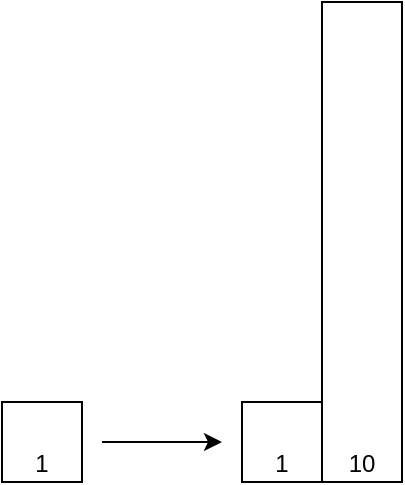 <mxfile version="22.1.11" type="device">
  <diagram name="페이지-1" id="j15THbkSNArLl6au_WYi">
    <mxGraphModel dx="1235" dy="-411" grid="1" gridSize="10" guides="1" tooltips="1" connect="1" arrows="1" fold="1" page="1" pageScale="1" pageWidth="827" pageHeight="1169" math="0" shadow="0">
      <root>
        <mxCell id="0" />
        <mxCell id="1" parent="0" />
        <mxCell id="b49IRltXHcFOzs0AzJ2W-33" value="1" style="rounded=0;whiteSpace=wrap;html=1;verticalAlign=bottom;" parent="1" vertex="1">
          <mxGeometry x="120" y="1400" width="40" height="40" as="geometry" />
        </mxCell>
        <mxCell id="b49IRltXHcFOzs0AzJ2W-34" value="10" style="rounded=0;whiteSpace=wrap;html=1;verticalAlign=bottom;" parent="1" vertex="1">
          <mxGeometry x="160" y="1200" width="40" height="240" as="geometry" />
        </mxCell>
        <mxCell id="wRR3NzrS5lJ_B90dUemb-3" value="1" style="rounded=0;whiteSpace=wrap;html=1;verticalAlign=bottom;" vertex="1" parent="1">
          <mxGeometry y="1400" width="40" height="40" as="geometry" />
        </mxCell>
        <mxCell id="wRR3NzrS5lJ_B90dUemb-4" value="" style="endArrow=classic;html=1;rounded=0;" edge="1" parent="1">
          <mxGeometry width="50" height="50" relative="1" as="geometry">
            <mxPoint x="50" y="1420" as="sourcePoint" />
            <mxPoint x="110" y="1420" as="targetPoint" />
          </mxGeometry>
        </mxCell>
      </root>
    </mxGraphModel>
  </diagram>
</mxfile>
